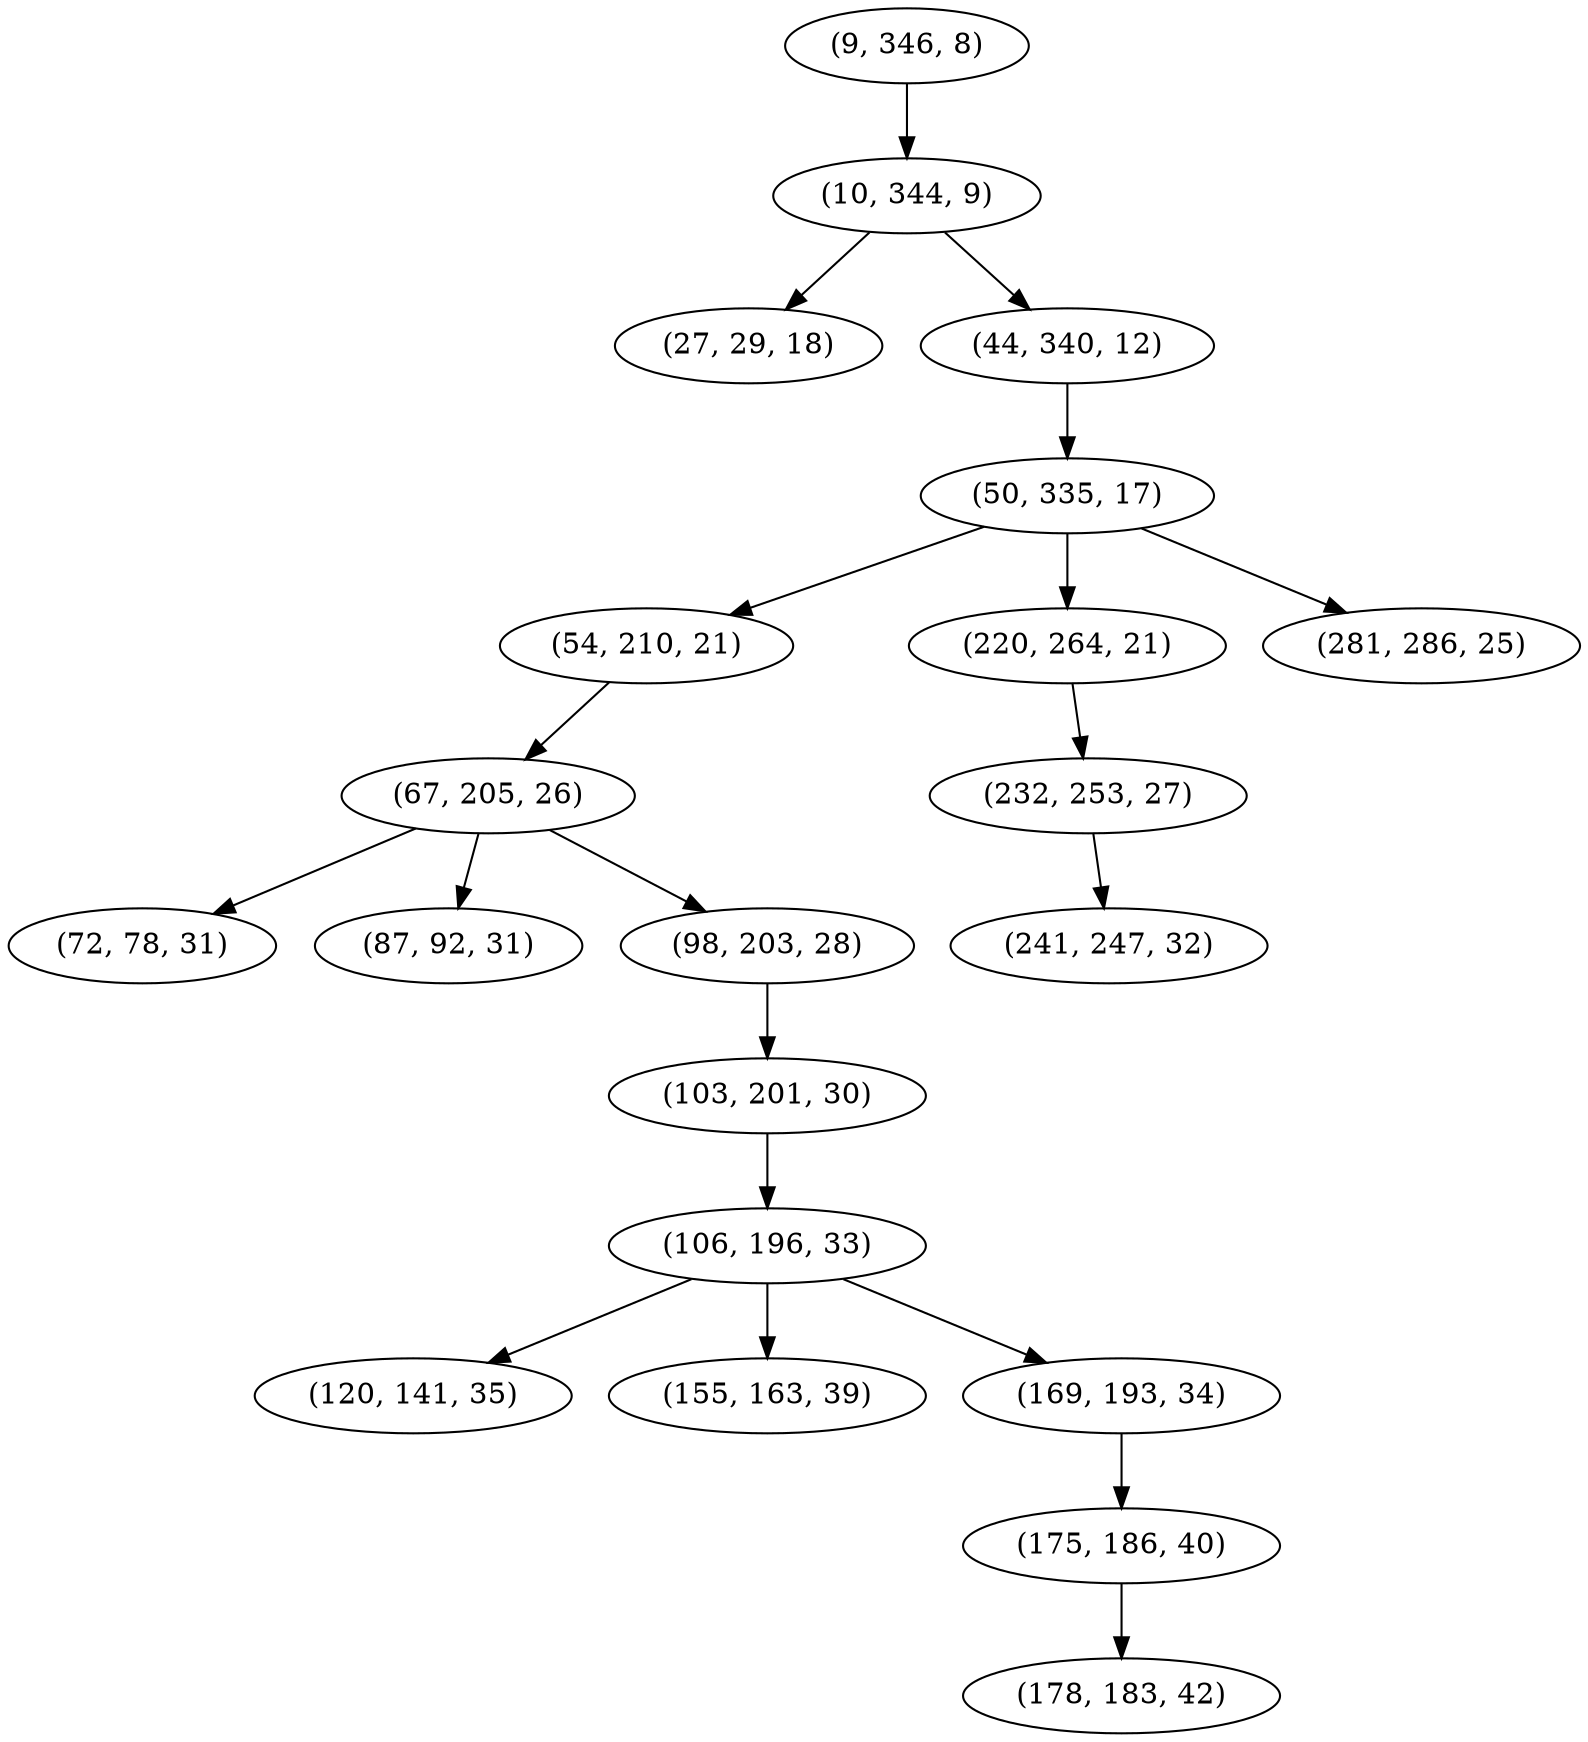 digraph tree {
    "(9, 346, 8)";
    "(10, 344, 9)";
    "(27, 29, 18)";
    "(44, 340, 12)";
    "(50, 335, 17)";
    "(54, 210, 21)";
    "(67, 205, 26)";
    "(72, 78, 31)";
    "(87, 92, 31)";
    "(98, 203, 28)";
    "(103, 201, 30)";
    "(106, 196, 33)";
    "(120, 141, 35)";
    "(155, 163, 39)";
    "(169, 193, 34)";
    "(175, 186, 40)";
    "(178, 183, 42)";
    "(220, 264, 21)";
    "(232, 253, 27)";
    "(241, 247, 32)";
    "(281, 286, 25)";
    "(9, 346, 8)" -> "(10, 344, 9)";
    "(10, 344, 9)" -> "(27, 29, 18)";
    "(10, 344, 9)" -> "(44, 340, 12)";
    "(44, 340, 12)" -> "(50, 335, 17)";
    "(50, 335, 17)" -> "(54, 210, 21)";
    "(50, 335, 17)" -> "(220, 264, 21)";
    "(50, 335, 17)" -> "(281, 286, 25)";
    "(54, 210, 21)" -> "(67, 205, 26)";
    "(67, 205, 26)" -> "(72, 78, 31)";
    "(67, 205, 26)" -> "(87, 92, 31)";
    "(67, 205, 26)" -> "(98, 203, 28)";
    "(98, 203, 28)" -> "(103, 201, 30)";
    "(103, 201, 30)" -> "(106, 196, 33)";
    "(106, 196, 33)" -> "(120, 141, 35)";
    "(106, 196, 33)" -> "(155, 163, 39)";
    "(106, 196, 33)" -> "(169, 193, 34)";
    "(169, 193, 34)" -> "(175, 186, 40)";
    "(175, 186, 40)" -> "(178, 183, 42)";
    "(220, 264, 21)" -> "(232, 253, 27)";
    "(232, 253, 27)" -> "(241, 247, 32)";
}
